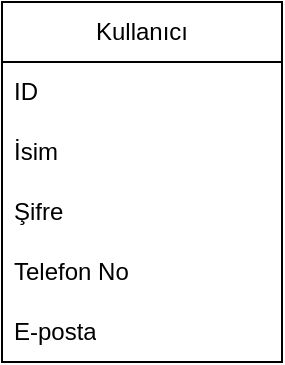 <mxfile version="23.1.5" type="github">
  <diagram name="Page-1" id="C8Kz86P3NEdmK_o3rKR1">
    <mxGraphModel dx="765" dy="422" grid="1" gridSize="10" guides="1" tooltips="1" connect="1" arrows="1" fold="1" page="1" pageScale="1" pageWidth="850" pageHeight="1100" math="0" shadow="0">
      <root>
        <mxCell id="0" />
        <mxCell id="1" parent="0" />
        <mxCell id="5UICIzo4oN0Zhh17S0BA-2" value="Kullanıcı" style="swimlane;fontStyle=0;childLayout=stackLayout;horizontal=1;startSize=30;horizontalStack=0;resizeParent=1;resizeParentMax=0;resizeLast=0;collapsible=1;marginBottom=0;whiteSpace=wrap;html=1;" parent="1" vertex="1">
          <mxGeometry x="130" y="140" width="140" height="180" as="geometry" />
        </mxCell>
        <mxCell id="5UICIzo4oN0Zhh17S0BA-3" value="ID" style="text;strokeColor=none;fillColor=none;align=left;verticalAlign=middle;spacingLeft=4;spacingRight=4;overflow=hidden;points=[[0,0.5],[1,0.5]];portConstraint=eastwest;rotatable=0;whiteSpace=wrap;html=1;" parent="5UICIzo4oN0Zhh17S0BA-2" vertex="1">
          <mxGeometry y="30" width="140" height="30" as="geometry" />
        </mxCell>
        <mxCell id="5UICIzo4oN0Zhh17S0BA-4" value="İsim" style="text;strokeColor=none;fillColor=none;align=left;verticalAlign=middle;spacingLeft=4;spacingRight=4;overflow=hidden;points=[[0,0.5],[1,0.5]];portConstraint=eastwest;rotatable=0;whiteSpace=wrap;html=1;" parent="5UICIzo4oN0Zhh17S0BA-2" vertex="1">
          <mxGeometry y="60" width="140" height="30" as="geometry" />
        </mxCell>
        <mxCell id="ovCrqt7dhLraP9RX0hV9-3" value="Şifre" style="text;strokeColor=none;fillColor=none;align=left;verticalAlign=middle;spacingLeft=4;spacingRight=4;overflow=hidden;points=[[0,0.5],[1,0.5]];portConstraint=eastwest;rotatable=0;whiteSpace=wrap;html=1;" vertex="1" parent="5UICIzo4oN0Zhh17S0BA-2">
          <mxGeometry y="90" width="140" height="30" as="geometry" />
        </mxCell>
        <mxCell id="5UICIzo4oN0Zhh17S0BA-5" value="Telefon No" style="text;strokeColor=none;fillColor=none;align=left;verticalAlign=middle;spacingLeft=4;spacingRight=4;overflow=hidden;points=[[0,0.5],[1,0.5]];portConstraint=eastwest;rotatable=0;whiteSpace=wrap;html=1;" parent="5UICIzo4oN0Zhh17S0BA-2" vertex="1">
          <mxGeometry y="120" width="140" height="30" as="geometry" />
        </mxCell>
        <mxCell id="ovCrqt7dhLraP9RX0hV9-1" value="E-posta" style="text;strokeColor=none;fillColor=none;align=left;verticalAlign=middle;spacingLeft=4;spacingRight=4;overflow=hidden;points=[[0,0.5],[1,0.5]];portConstraint=eastwest;rotatable=0;whiteSpace=wrap;html=1;" vertex="1" parent="5UICIzo4oN0Zhh17S0BA-2">
          <mxGeometry y="150" width="140" height="30" as="geometry" />
        </mxCell>
      </root>
    </mxGraphModel>
  </diagram>
</mxfile>
